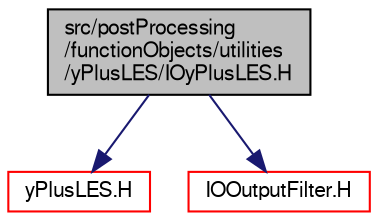 digraph "src/postProcessing/functionObjects/utilities/yPlusLES/IOyPlusLES.H"
{
  bgcolor="transparent";
  edge [fontname="FreeSans",fontsize="10",labelfontname="FreeSans",labelfontsize="10"];
  node [fontname="FreeSans",fontsize="10",shape=record];
  Node0 [label="src/postProcessing\l/functionObjects/utilities\l/yPlusLES/IOyPlusLES.H",height=0.2,width=0.4,color="black", fillcolor="grey75", style="filled", fontcolor="black"];
  Node0 -> Node1 [color="midnightblue",fontsize="10",style="solid",fontname="FreeSans"];
  Node1 [label="yPlusLES.H",height=0.2,width=0.4,color="red",URL="$a13919.html"];
  Node0 -> Node112 [color="midnightblue",fontsize="10",style="solid",fontname="FreeSans"];
  Node112 [label="IOOutputFilter.H",height=0.2,width=0.4,color="red",URL="$a08969.html"];
}
